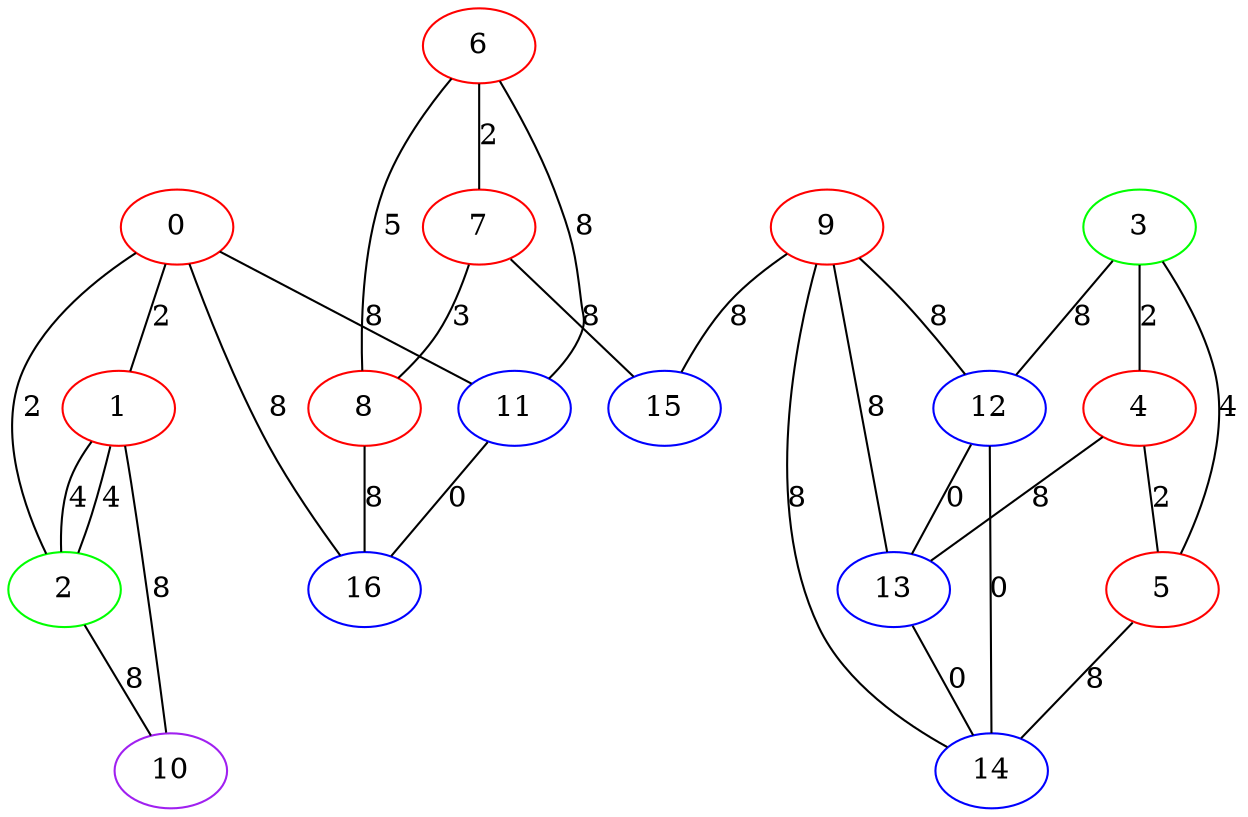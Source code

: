graph "" {
0 [color=red, weight=1];
1 [color=red, weight=1];
2 [color=green, weight=2];
3 [color=green, weight=2];
4 [color=red, weight=1];
5 [color=red, weight=1];
6 [color=red, weight=1];
7 [color=red, weight=1];
8 [color=red, weight=1];
9 [color=red, weight=1];
10 [color=purple, weight=4];
11 [color=blue, weight=3];
12 [color=blue, weight=3];
13 [color=blue, weight=3];
14 [color=blue, weight=3];
15 [color=blue, weight=3];
16 [color=blue, weight=3];
0 -- 16  [key=0, label=8];
0 -- 1  [key=0, label=2];
0 -- 2  [key=0, label=2];
0 -- 11  [key=0, label=8];
1 -- 2  [key=0, label=4];
1 -- 2  [key=1, label=4];
1 -- 10  [key=0, label=8];
2 -- 10  [key=0, label=8];
3 -- 12  [key=0, label=8];
3 -- 4  [key=0, label=2];
3 -- 5  [key=0, label=4];
4 -- 5  [key=0, label=2];
4 -- 13  [key=0, label=8];
5 -- 14  [key=0, label=8];
6 -- 8  [key=0, label=5];
6 -- 11  [key=0, label=8];
6 -- 7  [key=0, label=2];
7 -- 8  [key=0, label=3];
7 -- 15  [key=0, label=8];
8 -- 16  [key=0, label=8];
9 -- 12  [key=0, label=8];
9 -- 13  [key=0, label=8];
9 -- 14  [key=0, label=8];
9 -- 15  [key=0, label=8];
11 -- 16  [key=0, label=0];
12 -- 13  [key=0, label=0];
12 -- 14  [key=0, label=0];
13 -- 14  [key=0, label=0];
}
